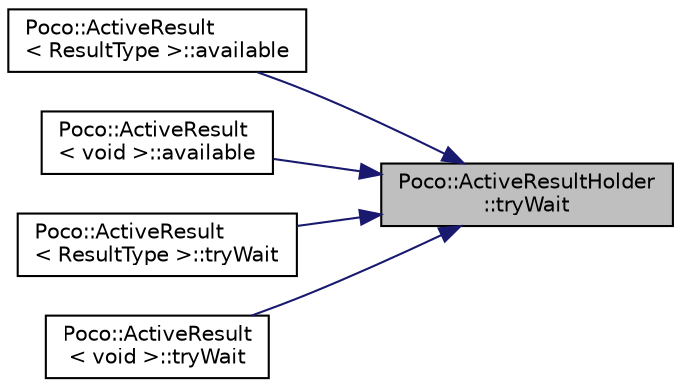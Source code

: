 digraph "Poco::ActiveResultHolder::tryWait"
{
 // LATEX_PDF_SIZE
  edge [fontname="Helvetica",fontsize="10",labelfontname="Helvetica",labelfontsize="10"];
  node [fontname="Helvetica",fontsize="10",shape=record];
  rankdir="RL";
  Node1 [label="Poco::ActiveResultHolder\l::tryWait",height=0.2,width=0.4,color="black", fillcolor="grey75", style="filled", fontcolor="black",tooltip=" "];
  Node1 -> Node2 [dir="back",color="midnightblue",fontsize="10",style="solid",fontname="Helvetica"];
  Node2 [label="Poco::ActiveResult\l\< ResultType \>::available",height=0.2,width=0.4,color="black", fillcolor="white", style="filled",URL="$classPoco_1_1ActiveResult.html#a0d7a09114160081d2a8d0a52ab728d44",tooltip="Returns true if a result is available."];
  Node1 -> Node3 [dir="back",color="midnightblue",fontsize="10",style="solid",fontname="Helvetica"];
  Node3 [label="Poco::ActiveResult\l\< void \>::available",height=0.2,width=0.4,color="black", fillcolor="white", style="filled",URL="$classPoco_1_1ActiveResult_3_01void_01_4.html#a23ba335d4b31c1c03beca5b21c17ecff",tooltip="Returns true if a result is available."];
  Node1 -> Node4 [dir="back",color="midnightblue",fontsize="10",style="solid",fontname="Helvetica"];
  Node4 [label="Poco::ActiveResult\l\< ResultType \>::tryWait",height=0.2,width=0.4,color="black", fillcolor="white", style="filled",URL="$classPoco_1_1ActiveResult.html#a0605a9f1b3fe54b9d1a08219f1270ac5",tooltip=" "];
  Node1 -> Node5 [dir="back",color="midnightblue",fontsize="10",style="solid",fontname="Helvetica"];
  Node5 [label="Poco::ActiveResult\l\< void \>::tryWait",height=0.2,width=0.4,color="black", fillcolor="white", style="filled",URL="$classPoco_1_1ActiveResult_3_01void_01_4.html#abb652a375ecb894b0220d79b950c85c0",tooltip=" "];
}
